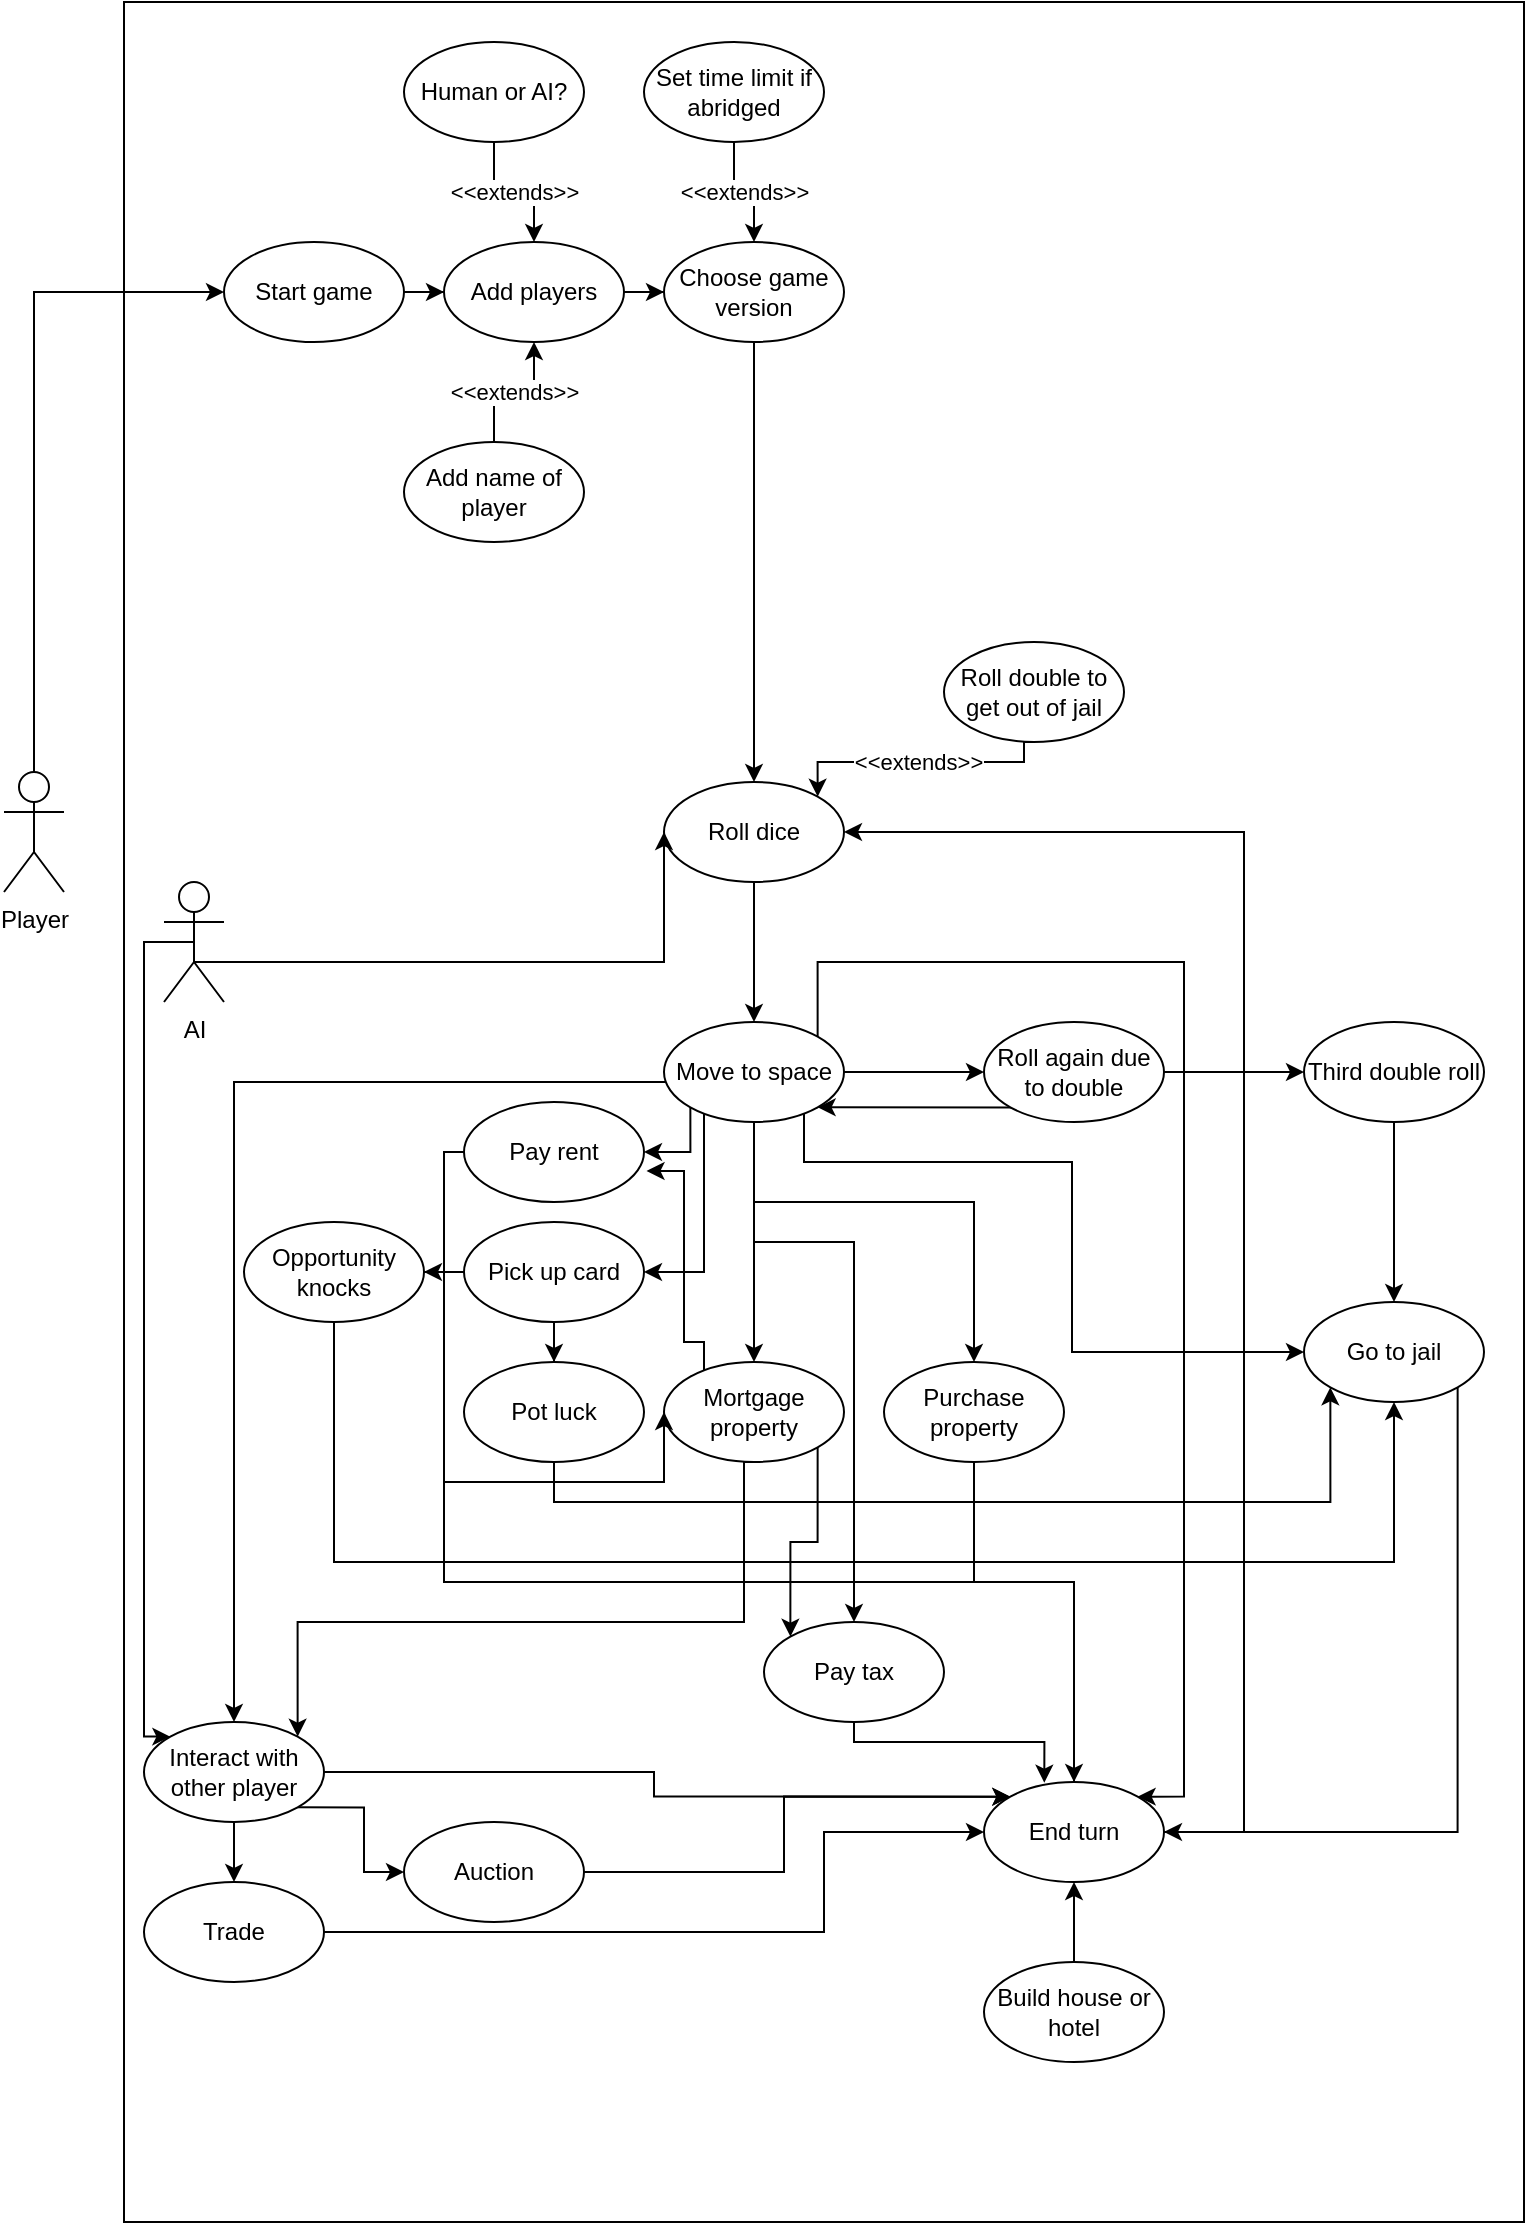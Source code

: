 <mxfile version="13.1.1" type="device"><diagram id="1HsQQBYNk3SZsJeZfux_" name="Page-1"><mxGraphModel dx="2062" dy="1124" grid="1" gridSize="10" guides="1" tooltips="1" connect="1" arrows="1" fold="1" page="1" pageScale="1" pageWidth="827" pageHeight="1169" math="0" shadow="0"><root><mxCell id="0"/><mxCell id="1" parent="0"/><mxCell id="gVkoMZwhrmfL3Jyqg2YH-1" value="&lt;div&gt;Player&lt;/div&gt;" style="shape=umlActor;verticalLabelPosition=bottom;labelBackgroundColor=#ffffff;verticalAlign=top;html=1;outlineConnect=0;" parent="1" vertex="1"><mxGeometry x="30" y="405" width="30" height="60" as="geometry"/></mxCell><mxCell id="gVkoMZwhrmfL3Jyqg2YH-2" value="" style="rounded=0;whiteSpace=wrap;html=1;" parent="1" vertex="1"><mxGeometry x="90" y="20" width="700" height="1110" as="geometry"/></mxCell><mxCell id="gVkoMZwhrmfL3Jyqg2YH-17" value="" style="edgeStyle=orthogonalEdgeStyle;rounded=0;orthogonalLoop=1;jettySize=auto;html=1;" parent="1" source="gVkoMZwhrmfL3Jyqg2YH-3" target="gVkoMZwhrmfL3Jyqg2YH-6" edge="1"><mxGeometry relative="1" as="geometry"/></mxCell><mxCell id="gVkoMZwhrmfL3Jyqg2YH-3" value="&lt;div&gt;Start game&lt;/div&gt;" style="ellipse;whiteSpace=wrap;html=1;" parent="1" vertex="1"><mxGeometry x="140" y="140" width="90" height="50" as="geometry"/></mxCell><mxCell id="gVkoMZwhrmfL3Jyqg2YH-18" value="" style="edgeStyle=orthogonalEdgeStyle;rounded=0;orthogonalLoop=1;jettySize=auto;html=1;" parent="1" source="gVkoMZwhrmfL3Jyqg2YH-6" target="gVkoMZwhrmfL3Jyqg2YH-11" edge="1"><mxGeometry relative="1" as="geometry"/></mxCell><mxCell id="gVkoMZwhrmfL3Jyqg2YH-6" value="Add players" style="ellipse;whiteSpace=wrap;html=1;" parent="1" vertex="1"><mxGeometry x="250" y="140" width="90" height="50" as="geometry"/></mxCell><mxCell id="gVkoMZwhrmfL3Jyqg2YH-54" value="&amp;lt;&amp;lt;extends&amp;gt;&amp;gt;" style="edgeStyle=orthogonalEdgeStyle;rounded=0;orthogonalLoop=1;jettySize=auto;html=1;" parent="1" source="gVkoMZwhrmfL3Jyqg2YH-9" target="gVkoMZwhrmfL3Jyqg2YH-6" edge="1"><mxGeometry relative="1" as="geometry"/></mxCell><mxCell id="gVkoMZwhrmfL3Jyqg2YH-9" value="Add name of player" style="ellipse;whiteSpace=wrap;html=1;" parent="1" vertex="1"><mxGeometry x="230" y="240" width="90" height="50" as="geometry"/></mxCell><mxCell id="gVkoMZwhrmfL3Jyqg2YH-55" value="&amp;lt;&amp;lt;extends&amp;gt;&amp;gt;" style="edgeStyle=orthogonalEdgeStyle;rounded=0;orthogonalLoop=1;jettySize=auto;html=1;" parent="1" source="gVkoMZwhrmfL3Jyqg2YH-10" target="gVkoMZwhrmfL3Jyqg2YH-6" edge="1"><mxGeometry relative="1" as="geometry"/></mxCell><mxCell id="gVkoMZwhrmfL3Jyqg2YH-10" value="Human or AI?" style="ellipse;whiteSpace=wrap;html=1;" parent="1" vertex="1"><mxGeometry x="230" y="40" width="90" height="50" as="geometry"/></mxCell><mxCell id="gVkoMZwhrmfL3Jyqg2YH-11" value="Choose game version" style="ellipse;whiteSpace=wrap;html=1;" parent="1" vertex="1"><mxGeometry x="360" y="140" width="90" height="50" as="geometry"/></mxCell><mxCell id="gVkoMZwhrmfL3Jyqg2YH-20" style="edgeStyle=orthogonalEdgeStyle;rounded=0;orthogonalLoop=1;jettySize=auto;html=1;exitX=0.5;exitY=1;exitDx=0;exitDy=0;entryX=0.5;entryY=0;entryDx=0;entryDy=0;" parent="1" source="gVkoMZwhrmfL3Jyqg2YH-11" target="gVkoMZwhrmfL3Jyqg2YH-14" edge="1"><mxGeometry relative="1" as="geometry"><mxPoint x="515.0" y="190" as="sourcePoint"/><Array as="points"><mxPoint x="405" y="350"/><mxPoint x="405" y="350"/></Array></mxGeometry></mxCell><mxCell id="gVkoMZwhrmfL3Jyqg2YH-31" style="edgeStyle=orthogonalEdgeStyle;rounded=0;orthogonalLoop=1;jettySize=auto;html=1;exitX=0.5;exitY=1;exitDx=0;exitDy=0;entryX=0.5;entryY=0;entryDx=0;entryDy=0;" parent="1" source="gVkoMZwhrmfL3Jyqg2YH-14" target="gVkoMZwhrmfL3Jyqg2YH-30" edge="1"><mxGeometry relative="1" as="geometry"/></mxCell><mxCell id="gVkoMZwhrmfL3Jyqg2YH-14" value="Roll dice" style="ellipse;whiteSpace=wrap;html=1;" parent="1" vertex="1"><mxGeometry x="360" y="410" width="90" height="50" as="geometry"/></mxCell><mxCell id="gVkoMZwhrmfL3Jyqg2YH-26" style="edgeStyle=orthogonalEdgeStyle;rounded=0;orthogonalLoop=1;jettySize=auto;html=1;exitX=1;exitY=0.5;exitDx=0;exitDy=0;entryX=0;entryY=0.5;entryDx=0;entryDy=0;" parent="1" source="gVkoMZwhrmfL3Jyqg2YH-23" target="gVkoMZwhrmfL3Jyqg2YH-24" edge="1"><mxGeometry relative="1" as="geometry"/></mxCell><mxCell id="gVkoMZwhrmfL3Jyqg2YH-33" style="edgeStyle=orthogonalEdgeStyle;rounded=0;orthogonalLoop=1;jettySize=auto;html=1;exitX=0.5;exitY=1;exitDx=0;exitDy=0;entryX=1;entryY=1;entryDx=0;entryDy=0;" parent="1" source="gVkoMZwhrmfL3Jyqg2YH-23" target="gVkoMZwhrmfL3Jyqg2YH-30" edge="1"><mxGeometry relative="1" as="geometry"><Array as="points"><mxPoint x="565" y="573"/></Array></mxGeometry></mxCell><mxCell id="gVkoMZwhrmfL3Jyqg2YH-23" value="Roll again due to double" style="ellipse;whiteSpace=wrap;html=1;" parent="1" vertex="1"><mxGeometry x="520" y="530" width="90" height="50" as="geometry"/></mxCell><mxCell id="gVkoMZwhrmfL3Jyqg2YH-29" style="edgeStyle=orthogonalEdgeStyle;rounded=0;orthogonalLoop=1;jettySize=auto;html=1;exitX=0.5;exitY=1;exitDx=0;exitDy=0;entryX=0.5;entryY=0;entryDx=0;entryDy=0;" parent="1" source="gVkoMZwhrmfL3Jyqg2YH-24" target="gVkoMZwhrmfL3Jyqg2YH-28" edge="1"><mxGeometry relative="1" as="geometry"/></mxCell><mxCell id="gVkoMZwhrmfL3Jyqg2YH-24" value="Third double roll" style="ellipse;whiteSpace=wrap;html=1;" parent="1" vertex="1"><mxGeometry x="680" y="530" width="90" height="50" as="geometry"/></mxCell><mxCell id="gVkoMZwhrmfL3Jyqg2YH-99" style="edgeStyle=orthogonalEdgeStyle;rounded=0;orthogonalLoop=1;jettySize=auto;html=1;exitX=1;exitY=1;exitDx=0;exitDy=0;entryX=1;entryY=0.5;entryDx=0;entryDy=0;" parent="1" source="gVkoMZwhrmfL3Jyqg2YH-28" target="gVkoMZwhrmfL3Jyqg2YH-85" edge="1"><mxGeometry relative="1" as="geometry"><Array as="points"><mxPoint x="757" y="935"/></Array></mxGeometry></mxCell><mxCell id="gVkoMZwhrmfL3Jyqg2YH-28" value="Go to jail" style="ellipse;whiteSpace=wrap;html=1;" parent="1" vertex="1"><mxGeometry x="680" y="670" width="90" height="50" as="geometry"/></mxCell><mxCell id="gVkoMZwhrmfL3Jyqg2YH-32" value="" style="edgeStyle=orthogonalEdgeStyle;rounded=0;orthogonalLoop=1;jettySize=auto;html=1;" parent="1" source="gVkoMZwhrmfL3Jyqg2YH-30" target="gVkoMZwhrmfL3Jyqg2YH-23" edge="1"><mxGeometry relative="1" as="geometry"/></mxCell><mxCell id="gVkoMZwhrmfL3Jyqg2YH-37" value="" style="edgeStyle=orthogonalEdgeStyle;rounded=0;orthogonalLoop=1;jettySize=auto;html=1;entryX=0.5;entryY=0;entryDx=0;entryDy=0;" parent="1" source="gVkoMZwhrmfL3Jyqg2YH-30" target="gVkoMZwhrmfL3Jyqg2YH-38" edge="1"><mxGeometry relative="1" as="geometry"><mxPoint x="414" y="720" as="targetPoint"/><Array as="points"><mxPoint x="405" y="620"/><mxPoint x="515" y="620"/></Array></mxGeometry></mxCell><mxCell id="gVkoMZwhrmfL3Jyqg2YH-40" value="" style="edgeStyle=orthogonalEdgeStyle;rounded=0;orthogonalLoop=1;jettySize=auto;html=1;entryX=0.5;entryY=0;entryDx=0;entryDy=0;" parent="1" source="gVkoMZwhrmfL3Jyqg2YH-30" target="gVkoMZwhrmfL3Jyqg2YH-70" edge="1"><mxGeometry relative="1" as="geometry"><mxPoint x="320.0" y="555.059" as="targetPoint"/><Array as="points"><mxPoint x="145" y="560"/></Array></mxGeometry></mxCell><mxCell id="gVkoMZwhrmfL3Jyqg2YH-42" style="edgeStyle=orthogonalEdgeStyle;rounded=0;orthogonalLoop=1;jettySize=auto;html=1;exitX=0;exitY=1;exitDx=0;exitDy=0;entryX=1;entryY=0.5;entryDx=0;entryDy=0;" parent="1" source="gVkoMZwhrmfL3Jyqg2YH-30" target="gVkoMZwhrmfL3Jyqg2YH-41" edge="1"><mxGeometry relative="1" as="geometry"><Array as="points"><mxPoint x="380" y="573"/><mxPoint x="380" y="655"/></Array></mxGeometry></mxCell><mxCell id="gVkoMZwhrmfL3Jyqg2YH-48" style="edgeStyle=orthogonalEdgeStyle;rounded=0;orthogonalLoop=1;jettySize=auto;html=1;exitX=1;exitY=0;exitDx=0;exitDy=0;entryX=1;entryY=0;entryDx=0;entryDy=0;" parent="1" source="gVkoMZwhrmfL3Jyqg2YH-30" edge="1" target="gVkoMZwhrmfL3Jyqg2YH-85"><mxGeometry relative="1" as="geometry"><mxPoint x="533.096" y="472.631" as="targetPoint"/><Array as="points"><mxPoint x="437" y="500"/><mxPoint x="620" y="500"/><mxPoint x="620" y="917"/></Array></mxGeometry></mxCell><mxCell id="gVkoMZwhrmfL3Jyqg2YH-50" style="edgeStyle=orthogonalEdgeStyle;rounded=0;orthogonalLoop=1;jettySize=auto;html=1;exitX=1;exitY=1;exitDx=0;exitDy=0;entryX=0;entryY=0.5;entryDx=0;entryDy=0;" parent="1" source="gVkoMZwhrmfL3Jyqg2YH-30" target="gVkoMZwhrmfL3Jyqg2YH-28" edge="1"><mxGeometry relative="1" as="geometry"><Array as="points"><mxPoint x="430" y="573"/><mxPoint x="430" y="600"/><mxPoint x="564" y="600"/><mxPoint x="564" y="695"/></Array></mxGeometry></mxCell><mxCell id="gVkoMZwhrmfL3Jyqg2YH-84" style="edgeStyle=orthogonalEdgeStyle;rounded=0;orthogonalLoop=1;jettySize=auto;html=1;exitX=0.5;exitY=1;exitDx=0;exitDy=0;entryX=0.5;entryY=0;entryDx=0;entryDy=0;" parent="1" source="gVkoMZwhrmfL3Jyqg2YH-30" target="gVkoMZwhrmfL3Jyqg2YH-83" edge="1"><mxGeometry relative="1" as="geometry"/></mxCell><mxCell id="gVkoMZwhrmfL3Jyqg2YH-92" style="edgeStyle=orthogonalEdgeStyle;rounded=0;orthogonalLoop=1;jettySize=auto;html=1;exitX=0;exitY=1;exitDx=0;exitDy=0;entryX=1;entryY=0.5;entryDx=0;entryDy=0;" parent="1" source="gVkoMZwhrmfL3Jyqg2YH-30" target="gVkoMZwhrmfL3Jyqg2YH-91" edge="1"><mxGeometry relative="1" as="geometry"><Array as="points"><mxPoint x="373" y="595"/></Array></mxGeometry></mxCell><mxCell id="gVkoMZwhrmfL3Jyqg2YH-106" style="edgeStyle=orthogonalEdgeStyle;rounded=0;orthogonalLoop=1;jettySize=auto;html=1;exitX=0.5;exitY=1;exitDx=0;exitDy=0;entryX=0.5;entryY=0;entryDx=0;entryDy=0;" parent="1" source="gVkoMZwhrmfL3Jyqg2YH-30" target="gVkoMZwhrmfL3Jyqg2YH-105" edge="1"><mxGeometry relative="1" as="geometry"><Array as="points"><mxPoint x="405" y="640"/><mxPoint x="455" y="640"/></Array></mxGeometry></mxCell><mxCell id="gVkoMZwhrmfL3Jyqg2YH-30" value="Move to space" style="ellipse;whiteSpace=wrap;html=1;" parent="1" vertex="1"><mxGeometry x="360" y="530" width="90" height="50" as="geometry"/></mxCell><mxCell id="gVkoMZwhrmfL3Jyqg2YH-98" style="edgeStyle=orthogonalEdgeStyle;rounded=0;orthogonalLoop=1;jettySize=auto;html=1;exitX=0.5;exitY=1;exitDx=0;exitDy=0;entryX=0.5;entryY=0;entryDx=0;entryDy=0;" parent="1" source="gVkoMZwhrmfL3Jyqg2YH-38" target="gVkoMZwhrmfL3Jyqg2YH-85" edge="1"><mxGeometry relative="1" as="geometry"><Array as="points"><mxPoint x="515" y="810"/><mxPoint x="565" y="810"/></Array></mxGeometry></mxCell><mxCell id="gVkoMZwhrmfL3Jyqg2YH-38" value="Purchase property" style="ellipse;whiteSpace=wrap;html=1;" parent="1" vertex="1"><mxGeometry x="470" y="700" width="90" height="50" as="geometry"/></mxCell><mxCell id="gVkoMZwhrmfL3Jyqg2YH-45" value="" style="edgeStyle=orthogonalEdgeStyle;rounded=0;orthogonalLoop=1;jettySize=auto;html=1;" parent="1" source="gVkoMZwhrmfL3Jyqg2YH-41" target="gVkoMZwhrmfL3Jyqg2YH-43" edge="1"><mxGeometry relative="1" as="geometry"/></mxCell><mxCell id="gVkoMZwhrmfL3Jyqg2YH-46" value="" style="edgeStyle=orthogonalEdgeStyle;rounded=0;orthogonalLoop=1;jettySize=auto;html=1;" parent="1" source="gVkoMZwhrmfL3Jyqg2YH-41" target="gVkoMZwhrmfL3Jyqg2YH-44" edge="1"><mxGeometry relative="1" as="geometry"/></mxCell><mxCell id="gVkoMZwhrmfL3Jyqg2YH-41" value="Pick up card" style="ellipse;whiteSpace=wrap;html=1;" parent="1" vertex="1"><mxGeometry x="260" y="630" width="90" height="50" as="geometry"/></mxCell><mxCell id="gVkoMZwhrmfL3Jyqg2YH-58" style="edgeStyle=orthogonalEdgeStyle;rounded=0;orthogonalLoop=1;jettySize=auto;html=1;exitX=0.5;exitY=1;exitDx=0;exitDy=0;entryX=0;entryY=1;entryDx=0;entryDy=0;" parent="1" source="gVkoMZwhrmfL3Jyqg2YH-43" target="gVkoMZwhrmfL3Jyqg2YH-28" edge="1"><mxGeometry relative="1" as="geometry"><Array as="points"><mxPoint x="305" y="770"/><mxPoint x="693" y="770"/></Array></mxGeometry></mxCell><mxCell id="gVkoMZwhrmfL3Jyqg2YH-43" value="Pot luck" style="ellipse;whiteSpace=wrap;html=1;" parent="1" vertex="1"><mxGeometry x="260" y="700" width="90" height="50" as="geometry"/></mxCell><mxCell id="gVkoMZwhrmfL3Jyqg2YH-59" style="edgeStyle=orthogonalEdgeStyle;rounded=0;orthogonalLoop=1;jettySize=auto;html=1;exitX=0.5;exitY=1;exitDx=0;exitDy=0;entryX=0.5;entryY=1;entryDx=0;entryDy=0;" parent="1" source="gVkoMZwhrmfL3Jyqg2YH-44" target="gVkoMZwhrmfL3Jyqg2YH-28" edge="1"><mxGeometry relative="1" as="geometry"><Array as="points"><mxPoint x="195" y="800"/><mxPoint x="725" y="800"/></Array></mxGeometry></mxCell><mxCell id="gVkoMZwhrmfL3Jyqg2YH-44" value="Opportunity knocks" style="ellipse;whiteSpace=wrap;html=1;" parent="1" vertex="1"><mxGeometry x="150" y="630" width="90" height="50" as="geometry"/></mxCell><mxCell id="gVkoMZwhrmfL3Jyqg2YH-57" value="&amp;lt;&amp;lt;extends&amp;gt;&amp;gt;" style="edgeStyle=orthogonalEdgeStyle;rounded=0;orthogonalLoop=1;jettySize=auto;html=1;" parent="1" source="gVkoMZwhrmfL3Jyqg2YH-56" target="gVkoMZwhrmfL3Jyqg2YH-11" edge="1"><mxGeometry relative="1" as="geometry"/></mxCell><mxCell id="gVkoMZwhrmfL3Jyqg2YH-56" value="Set time limit if abridged" style="ellipse;whiteSpace=wrap;html=1;" parent="1" vertex="1"><mxGeometry x="350" y="40" width="90" height="50" as="geometry"/></mxCell><mxCell id="gVkoMZwhrmfL3Jyqg2YH-61" style="edgeStyle=orthogonalEdgeStyle;rounded=0;orthogonalLoop=1;jettySize=auto;html=1;exitX=0.5;exitY=0.5;exitDx=0;exitDy=0;exitPerimeter=0;entryX=0;entryY=0.5;entryDx=0;entryDy=0;" parent="1" source="gVkoMZwhrmfL3Jyqg2YH-60" target="gVkoMZwhrmfL3Jyqg2YH-14" edge="1"><mxGeometry relative="1" as="geometry"><Array as="points"><mxPoint x="360" y="500"/></Array></mxGeometry></mxCell><mxCell id="gVkoMZwhrmfL3Jyqg2YH-76" style="edgeStyle=orthogonalEdgeStyle;rounded=0;orthogonalLoop=1;jettySize=auto;html=1;exitX=0.5;exitY=0.5;exitDx=0;exitDy=0;exitPerimeter=0;entryX=0;entryY=0;entryDx=0;entryDy=0;" parent="1" source="gVkoMZwhrmfL3Jyqg2YH-60" target="gVkoMZwhrmfL3Jyqg2YH-70" edge="1"><mxGeometry relative="1" as="geometry"><Array as="points"><mxPoint x="100" y="490"/><mxPoint x="100" y="887"/></Array></mxGeometry></mxCell><mxCell id="gVkoMZwhrmfL3Jyqg2YH-60" value="AI" style="shape=umlActor;verticalLabelPosition=bottom;labelBackgroundColor=#ffffff;verticalAlign=top;html=1;outlineConnect=0;" parent="1" vertex="1"><mxGeometry x="110" y="460" width="30" height="60" as="geometry"/></mxCell><mxCell id="gVkoMZwhrmfL3Jyqg2YH-16" style="edgeStyle=orthogonalEdgeStyle;rounded=0;orthogonalLoop=1;jettySize=auto;html=1;entryX=0;entryY=0.5;entryDx=0;entryDy=0;exitX=0.5;exitY=0;exitDx=0;exitDy=0;exitPerimeter=0;" parent="1" source="gVkoMZwhrmfL3Jyqg2YH-1" target="gVkoMZwhrmfL3Jyqg2YH-3" edge="1"><mxGeometry relative="1" as="geometry"><mxPoint x="70" y="440" as="sourcePoint"/><Array as="points"><mxPoint x="45" y="165"/></Array></mxGeometry></mxCell><mxCell id="gVkoMZwhrmfL3Jyqg2YH-81" style="edgeStyle=orthogonalEdgeStyle;rounded=0;orthogonalLoop=1;jettySize=auto;html=1;exitX=1;exitY=1;exitDx=0;exitDy=0;entryX=0;entryY=0.5;entryDx=0;entryDy=0;" parent="1" source="gVkoMZwhrmfL3Jyqg2YH-70" target="gVkoMZwhrmfL3Jyqg2YH-78" edge="1"><mxGeometry relative="1" as="geometry"/></mxCell><mxCell id="gVkoMZwhrmfL3Jyqg2YH-82" value="" style="edgeStyle=orthogonalEdgeStyle;rounded=0;orthogonalLoop=1;jettySize=auto;html=1;" parent="1" source="gVkoMZwhrmfL3Jyqg2YH-70" target="gVkoMZwhrmfL3Jyqg2YH-79" edge="1"><mxGeometry relative="1" as="geometry"/></mxCell><mxCell id="gVkoMZwhrmfL3Jyqg2YH-95" style="edgeStyle=orthogonalEdgeStyle;rounded=0;orthogonalLoop=1;jettySize=auto;html=1;exitX=1;exitY=0.5;exitDx=0;exitDy=0;entryX=0;entryY=0;entryDx=0;entryDy=0;" parent="1" source="gVkoMZwhrmfL3Jyqg2YH-70" target="gVkoMZwhrmfL3Jyqg2YH-85" edge="1"><mxGeometry relative="1" as="geometry"/></mxCell><mxCell id="gVkoMZwhrmfL3Jyqg2YH-70" value="Interact with other player" style="ellipse;whiteSpace=wrap;html=1;" parent="1" vertex="1"><mxGeometry x="100" y="880" width="90" height="50" as="geometry"/></mxCell><mxCell id="gVkoMZwhrmfL3Jyqg2YH-71" style="edgeStyle=orthogonalEdgeStyle;rounded=0;orthogonalLoop=1;jettySize=auto;html=1;exitX=0.5;exitY=1;exitDx=0;exitDy=0;" parent="1" source="gVkoMZwhrmfL3Jyqg2YH-70" target="gVkoMZwhrmfL3Jyqg2YH-70" edge="1"><mxGeometry relative="1" as="geometry"/></mxCell><mxCell id="gVkoMZwhrmfL3Jyqg2YH-89" value="" style="edgeStyle=orthogonalEdgeStyle;rounded=0;orthogonalLoop=1;jettySize=auto;html=1;entryX=0;entryY=0;entryDx=0;entryDy=0;" parent="1" source="gVkoMZwhrmfL3Jyqg2YH-78" target="gVkoMZwhrmfL3Jyqg2YH-85" edge="1"><mxGeometry relative="1" as="geometry"><mxPoint x="400.0" y="985" as="targetPoint"/></mxGeometry></mxCell><mxCell id="gVkoMZwhrmfL3Jyqg2YH-78" value="Auction" style="ellipse;whiteSpace=wrap;html=1;" parent="1" vertex="1"><mxGeometry x="230" y="930" width="90" height="50" as="geometry"/></mxCell><mxCell id="gVkoMZwhrmfL3Jyqg2YH-90" style="edgeStyle=orthogonalEdgeStyle;rounded=0;orthogonalLoop=1;jettySize=auto;html=1;exitX=1;exitY=0.5;exitDx=0;exitDy=0;entryX=0;entryY=0.5;entryDx=0;entryDy=0;" parent="1" source="gVkoMZwhrmfL3Jyqg2YH-79" target="gVkoMZwhrmfL3Jyqg2YH-85" edge="1"><mxGeometry relative="1" as="geometry"><Array as="points"><mxPoint x="440" y="985"/><mxPoint x="440" y="935"/></Array></mxGeometry></mxCell><mxCell id="gVkoMZwhrmfL3Jyqg2YH-79" value="Trade" style="ellipse;whiteSpace=wrap;html=1;" parent="1" vertex="1"><mxGeometry x="100" y="960" width="90" height="50" as="geometry"/></mxCell><mxCell id="gVkoMZwhrmfL3Jyqg2YH-96" style="edgeStyle=orthogonalEdgeStyle;rounded=0;orthogonalLoop=1;jettySize=auto;html=1;entryX=1.014;entryY=0.689;entryDx=0;entryDy=0;entryPerimeter=0;exitX=0;exitY=0;exitDx=0;exitDy=0;" parent="1" source="gVkoMZwhrmfL3Jyqg2YH-83" target="gVkoMZwhrmfL3Jyqg2YH-91" edge="1"><mxGeometry relative="1" as="geometry"><Array as="points"><mxPoint x="380" y="707"/><mxPoint x="380" y="690"/><mxPoint x="370" y="690"/><mxPoint x="370" y="604"/></Array></mxGeometry></mxCell><mxCell id="gVkoMZwhrmfL3Jyqg2YH-97" style="edgeStyle=orthogonalEdgeStyle;rounded=0;orthogonalLoop=1;jettySize=auto;html=1;exitX=0.5;exitY=1;exitDx=0;exitDy=0;entryX=1;entryY=0;entryDx=0;entryDy=0;" parent="1" source="gVkoMZwhrmfL3Jyqg2YH-83" target="gVkoMZwhrmfL3Jyqg2YH-70" edge="1"><mxGeometry relative="1" as="geometry"><Array as="points"><mxPoint x="400" y="750"/><mxPoint x="400" y="830"/><mxPoint x="177" y="830"/></Array></mxGeometry></mxCell><mxCell id="JIkaIe1JVdWzz74XP1yt-10" style="edgeStyle=orthogonalEdgeStyle;rounded=0;orthogonalLoop=1;jettySize=auto;html=1;exitX=1;exitY=1;exitDx=0;exitDy=0;entryX=0;entryY=0;entryDx=0;entryDy=0;strokeColor=#000000;" edge="1" parent="1" source="gVkoMZwhrmfL3Jyqg2YH-83" target="gVkoMZwhrmfL3Jyqg2YH-105"><mxGeometry relative="1" as="geometry"/></mxCell><mxCell id="gVkoMZwhrmfL3Jyqg2YH-83" value="Mortgage property" style="ellipse;whiteSpace=wrap;html=1;" parent="1" vertex="1"><mxGeometry x="360" y="700" width="90" height="50" as="geometry"/></mxCell><mxCell id="gVkoMZwhrmfL3Jyqg2YH-86" style="edgeStyle=orthogonalEdgeStyle;rounded=0;orthogonalLoop=1;jettySize=auto;html=1;exitX=1;exitY=0.5;exitDx=0;exitDy=0;entryX=1;entryY=0.5;entryDx=0;entryDy=0;" parent="1" source="gVkoMZwhrmfL3Jyqg2YH-85" target="gVkoMZwhrmfL3Jyqg2YH-14" edge="1"><mxGeometry relative="1" as="geometry"><Array as="points"><mxPoint x="650" y="935"/><mxPoint x="650" y="435"/></Array></mxGeometry></mxCell><mxCell id="gVkoMZwhrmfL3Jyqg2YH-108" style="edgeStyle=orthogonalEdgeStyle;rounded=0;orthogonalLoop=1;jettySize=auto;html=1;exitX=0;exitY=0.5;exitDx=0;exitDy=0;entryX=0;entryY=0.5;entryDx=0;entryDy=0;" parent="1" source="gVkoMZwhrmfL3Jyqg2YH-91" target="gVkoMZwhrmfL3Jyqg2YH-83" edge="1"><mxGeometry relative="1" as="geometry"><Array as="points"><mxPoint x="250" y="595"/><mxPoint x="250" y="760"/><mxPoint x="360" y="760"/></Array></mxGeometry></mxCell><mxCell id="gVkoMZwhrmfL3Jyqg2YH-109" style="edgeStyle=orthogonalEdgeStyle;rounded=0;orthogonalLoop=1;jettySize=auto;html=1;exitX=0;exitY=0.5;exitDx=0;exitDy=0;entryX=0;entryY=0.5;entryDx=0;entryDy=0;" parent="1" source="gVkoMZwhrmfL3Jyqg2YH-91" target="gVkoMZwhrmfL3Jyqg2YH-85" edge="1"><mxGeometry relative="1" as="geometry"><Array as="points"><mxPoint x="250" y="595"/><mxPoint x="250" y="810"/><mxPoint x="565" y="810"/></Array></mxGeometry></mxCell><mxCell id="gVkoMZwhrmfL3Jyqg2YH-91" value="Pay rent" style="ellipse;whiteSpace=wrap;html=1;" parent="1" vertex="1"><mxGeometry x="260" y="570" width="90" height="50" as="geometry"/></mxCell><mxCell id="gVkoMZwhrmfL3Jyqg2YH-104" value="&amp;lt;&amp;lt;extends&amp;gt;&amp;gt;" style="edgeStyle=orthogonalEdgeStyle;rounded=0;orthogonalLoop=1;jettySize=auto;html=1;exitX=0.5;exitY=1;exitDx=0;exitDy=0;entryX=1;entryY=0;entryDx=0;entryDy=0;" parent="1" source="gVkoMZwhrmfL3Jyqg2YH-100" target="gVkoMZwhrmfL3Jyqg2YH-14" edge="1"><mxGeometry relative="1" as="geometry"><Array as="points"><mxPoint x="540" y="390"/><mxPoint x="540" y="400"/><mxPoint x="437" y="400"/></Array></mxGeometry></mxCell><mxCell id="gVkoMZwhrmfL3Jyqg2YH-100" value="Roll double to get out of jail" style="ellipse;whiteSpace=wrap;html=1;" parent="1" vertex="1"><mxGeometry x="500" y="340" width="90" height="50" as="geometry"/></mxCell><mxCell id="gVkoMZwhrmfL3Jyqg2YH-107" style="edgeStyle=orthogonalEdgeStyle;rounded=0;orthogonalLoop=1;jettySize=auto;html=1;exitX=0.5;exitY=1;exitDx=0;exitDy=0;entryX=0.335;entryY=0.007;entryDx=0;entryDy=0;entryPerimeter=0;" parent="1" source="gVkoMZwhrmfL3Jyqg2YH-105" target="gVkoMZwhrmfL3Jyqg2YH-85" edge="1"><mxGeometry relative="1" as="geometry"><Array as="points"><mxPoint x="455" y="890"/><mxPoint x="550" y="890"/></Array></mxGeometry></mxCell><mxCell id="gVkoMZwhrmfL3Jyqg2YH-105" value="Pay tax" style="ellipse;whiteSpace=wrap;html=1;" parent="1" vertex="1"><mxGeometry x="410" y="830" width="90" height="50" as="geometry"/></mxCell><mxCell id="gVkoMZwhrmfL3Jyqg2YH-85" value="End turn" style="ellipse;whiteSpace=wrap;html=1;" parent="1" vertex="1"><mxGeometry x="520" y="910" width="90" height="50" as="geometry"/></mxCell><mxCell id="JIkaIe1JVdWzz74XP1yt-8" value="" style="edgeStyle=orthogonalEdgeStyle;rounded=0;orthogonalLoop=1;jettySize=auto;html=1;" edge="1" parent="1" source="JIkaIe1JVdWzz74XP1yt-7" target="gVkoMZwhrmfL3Jyqg2YH-85"><mxGeometry relative="1" as="geometry"/></mxCell><mxCell id="JIkaIe1JVdWzz74XP1yt-7" value="Build house or hotel" style="ellipse;whiteSpace=wrap;html=1;" vertex="1" parent="1"><mxGeometry x="520" y="1000" width="90" height="50" as="geometry"/></mxCell></root></mxGraphModel></diagram></mxfile>